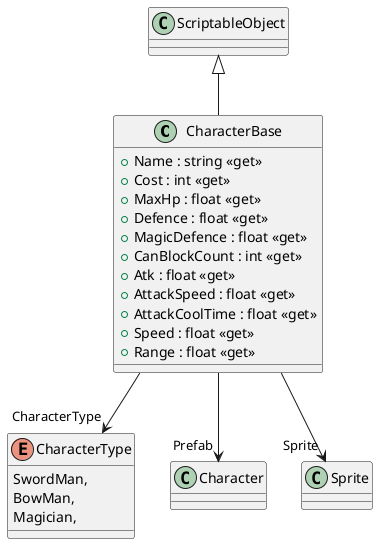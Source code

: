 @startuml
class CharacterBase {
    + Name : string <<get>>
    + Cost : int <<get>>
    + MaxHp : float <<get>>
    + Defence : float <<get>>
    + MagicDefence : float <<get>>
    + CanBlockCount : int <<get>>
    + Atk : float <<get>>
    + AttackSpeed : float <<get>>
    + AttackCoolTime : float <<get>>
    + Speed : float <<get>>
    + Range : float <<get>>
}
enum CharacterType {
    SwordMan,
    BowMan,
    Magician,
}
ScriptableObject <|-- CharacterBase
CharacterBase --> "Prefab" Character
CharacterBase --> "CharacterType" CharacterType
CharacterBase --> "Sprite" Sprite
@enduml
